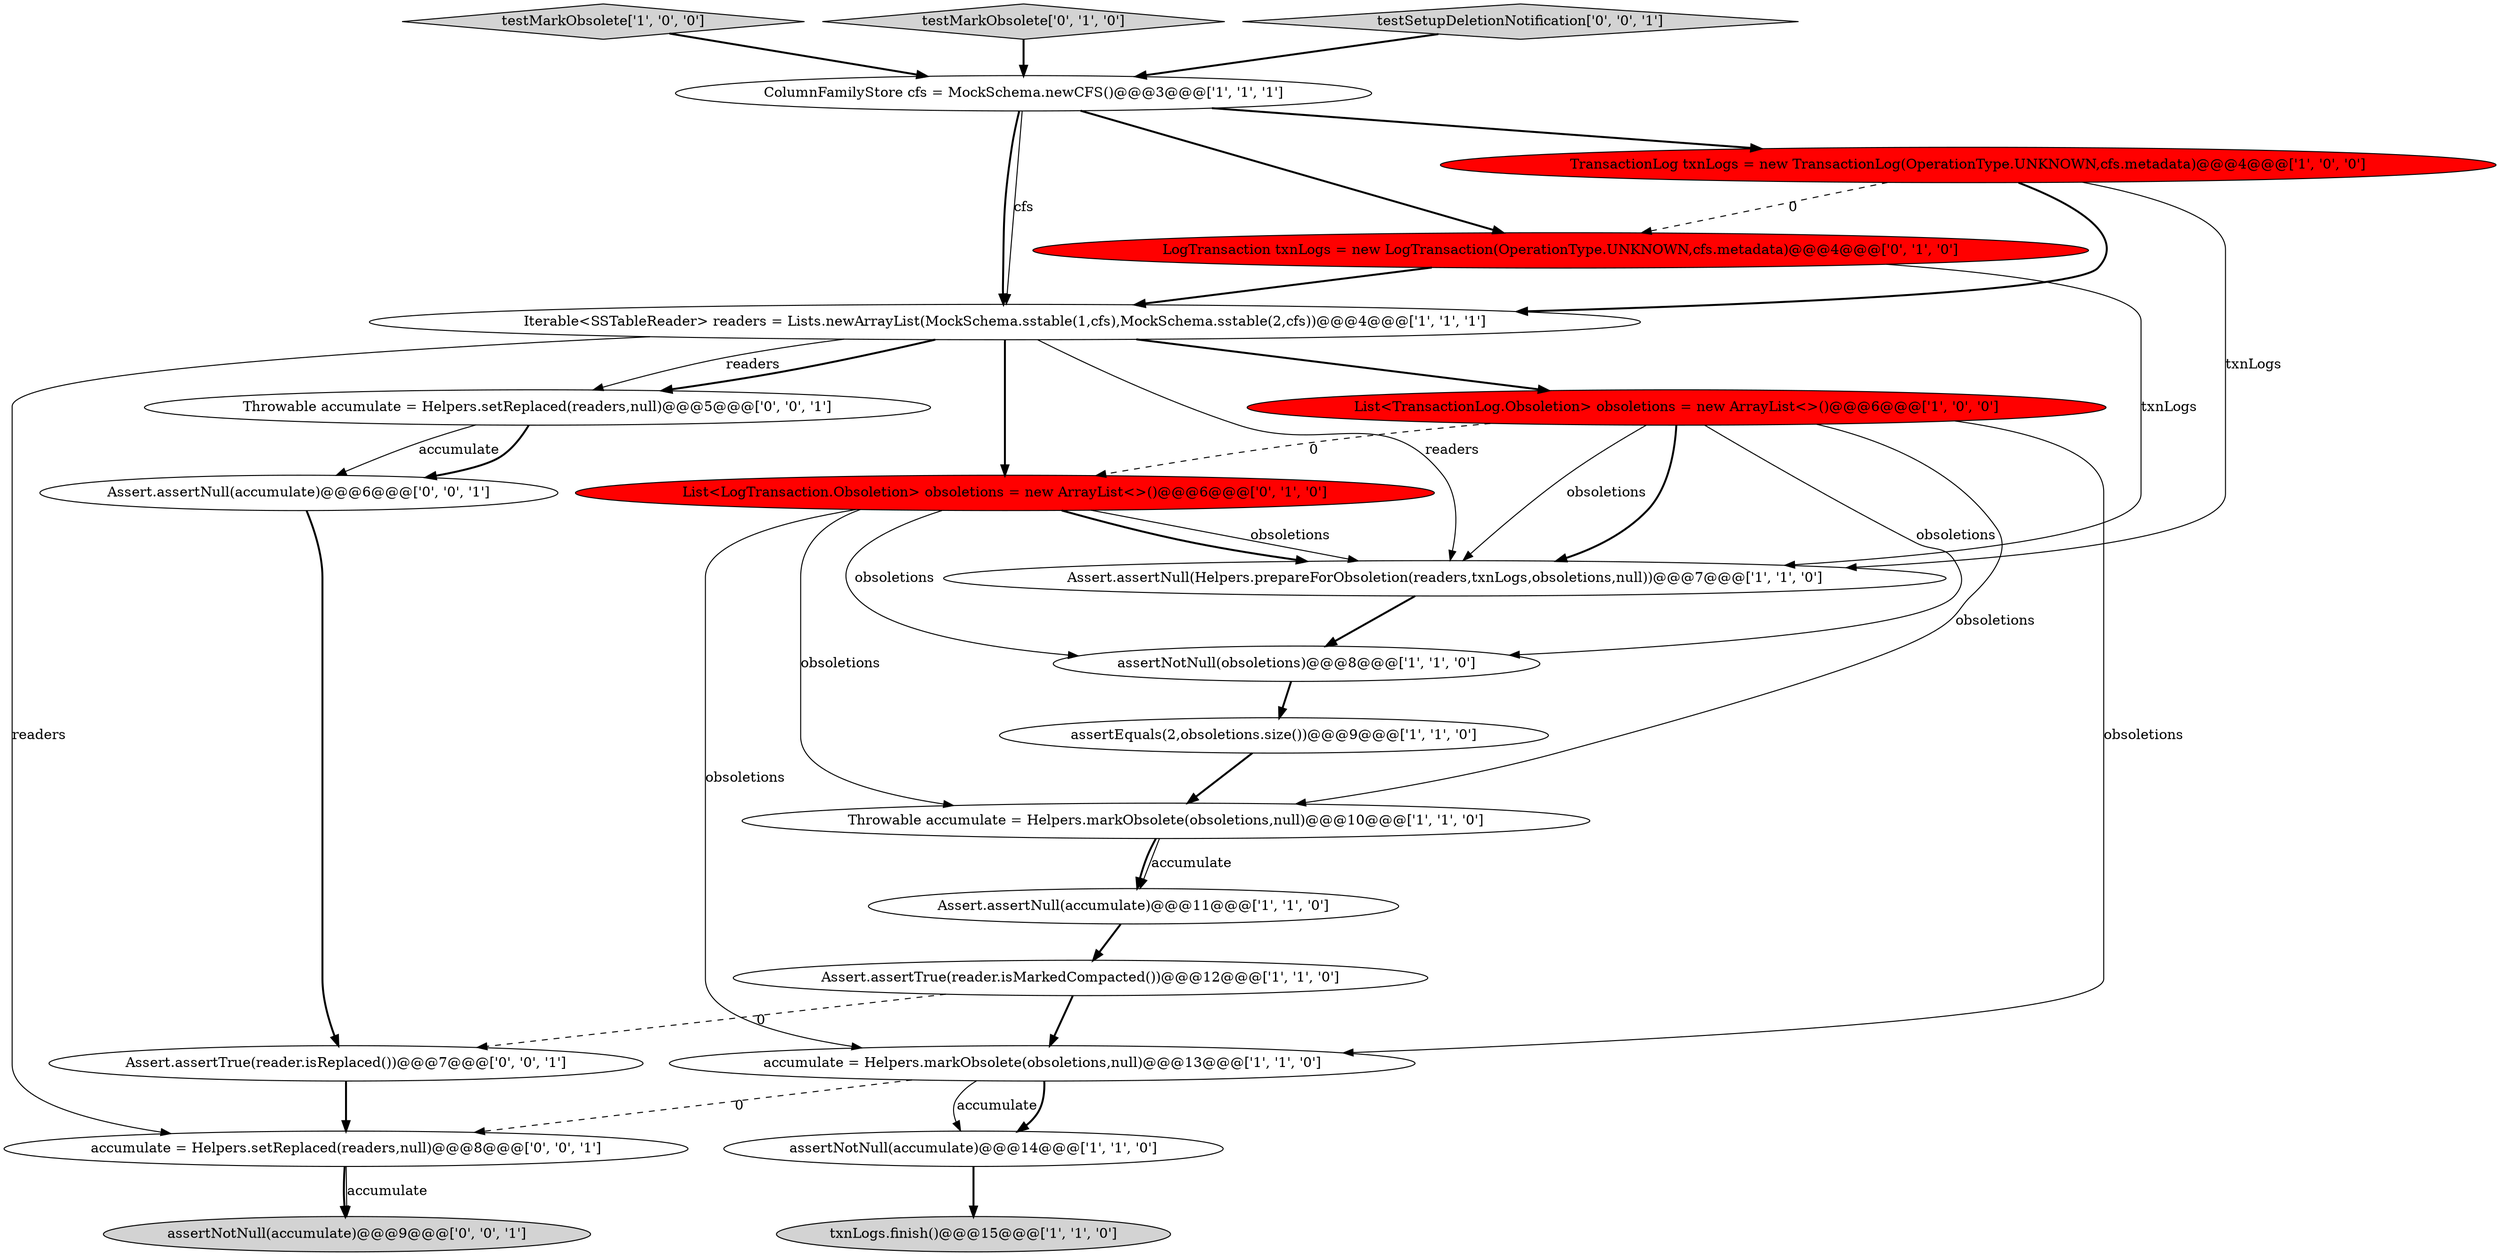 digraph {
22 [style = filled, label = "Assert.assertNull(accumulate)@@@6@@@['0', '0', '1']", fillcolor = white, shape = ellipse image = "AAA0AAABBB3BBB"];
20 [style = filled, label = "assertNotNull(accumulate)@@@9@@@['0', '0', '1']", fillcolor = lightgray, shape = ellipse image = "AAA0AAABBB3BBB"];
6 [style = filled, label = "assertNotNull(accumulate)@@@14@@@['1', '1', '0']", fillcolor = white, shape = ellipse image = "AAA0AAABBB1BBB"];
10 [style = filled, label = "Assert.assertNull(accumulate)@@@11@@@['1', '1', '0']", fillcolor = white, shape = ellipse image = "AAA0AAABBB1BBB"];
3 [style = filled, label = "assertNotNull(obsoletions)@@@8@@@['1', '1', '0']", fillcolor = white, shape = ellipse image = "AAA0AAABBB1BBB"];
15 [style = filled, label = "LogTransaction txnLogs = new LogTransaction(OperationType.UNKNOWN,cfs.metadata)@@@4@@@['0', '1', '0']", fillcolor = red, shape = ellipse image = "AAA1AAABBB2BBB"];
5 [style = filled, label = "Assert.assertNull(Helpers.prepareForObsoletion(readers,txnLogs,obsoletions,null))@@@7@@@['1', '1', '0']", fillcolor = white, shape = ellipse image = "AAA0AAABBB1BBB"];
4 [style = filled, label = "Iterable<SSTableReader> readers = Lists.newArrayList(MockSchema.sstable(1,cfs),MockSchema.sstable(2,cfs))@@@4@@@['1', '1', '1']", fillcolor = white, shape = ellipse image = "AAA0AAABBB1BBB"];
19 [style = filled, label = "accumulate = Helpers.setReplaced(readers,null)@@@8@@@['0', '0', '1']", fillcolor = white, shape = ellipse image = "AAA0AAABBB3BBB"];
14 [style = filled, label = "List<LogTransaction.Obsoletion> obsoletions = new ArrayList<>()@@@6@@@['0', '1', '0']", fillcolor = red, shape = ellipse image = "AAA1AAABBB2BBB"];
13 [style = filled, label = "ColumnFamilyStore cfs = MockSchema.newCFS()@@@3@@@['1', '1', '1']", fillcolor = white, shape = ellipse image = "AAA0AAABBB1BBB"];
0 [style = filled, label = "Throwable accumulate = Helpers.markObsolete(obsoletions,null)@@@10@@@['1', '1', '0']", fillcolor = white, shape = ellipse image = "AAA0AAABBB1BBB"];
12 [style = filled, label = "txnLogs.finish()@@@15@@@['1', '1', '0']", fillcolor = lightgray, shape = ellipse image = "AAA0AAABBB1BBB"];
17 [style = filled, label = "Assert.assertTrue(reader.isReplaced())@@@7@@@['0', '0', '1']", fillcolor = white, shape = ellipse image = "AAA0AAABBB3BBB"];
7 [style = filled, label = "testMarkObsolete['1', '0', '0']", fillcolor = lightgray, shape = diamond image = "AAA0AAABBB1BBB"];
9 [style = filled, label = "TransactionLog txnLogs = new TransactionLog(OperationType.UNKNOWN,cfs.metadata)@@@4@@@['1', '0', '0']", fillcolor = red, shape = ellipse image = "AAA1AAABBB1BBB"];
1 [style = filled, label = "accumulate = Helpers.markObsolete(obsoletions,null)@@@13@@@['1', '1', '0']", fillcolor = white, shape = ellipse image = "AAA0AAABBB1BBB"];
11 [style = filled, label = "assertEquals(2,obsoletions.size())@@@9@@@['1', '1', '0']", fillcolor = white, shape = ellipse image = "AAA0AAABBB1BBB"];
8 [style = filled, label = "Assert.assertTrue(reader.isMarkedCompacted())@@@12@@@['1', '1', '0']", fillcolor = white, shape = ellipse image = "AAA0AAABBB1BBB"];
16 [style = filled, label = "testMarkObsolete['0', '1', '0']", fillcolor = lightgray, shape = diamond image = "AAA0AAABBB2BBB"];
21 [style = filled, label = "Throwable accumulate = Helpers.setReplaced(readers,null)@@@5@@@['0', '0', '1']", fillcolor = white, shape = ellipse image = "AAA0AAABBB3BBB"];
18 [style = filled, label = "testSetupDeletionNotification['0', '0', '1']", fillcolor = lightgray, shape = diamond image = "AAA0AAABBB3BBB"];
2 [style = filled, label = "List<TransactionLog.Obsoletion> obsoletions = new ArrayList<>()@@@6@@@['1', '0', '0']", fillcolor = red, shape = ellipse image = "AAA1AAABBB1BBB"];
7->13 [style = bold, label=""];
5->3 [style = bold, label=""];
4->14 [style = bold, label=""];
16->13 [style = bold, label=""];
4->5 [style = solid, label="readers"];
19->20 [style = bold, label=""];
9->4 [style = bold, label=""];
1->6 [style = solid, label="accumulate"];
4->21 [style = solid, label="readers"];
21->22 [style = solid, label="accumulate"];
1->19 [style = dashed, label="0"];
3->11 [style = bold, label=""];
4->21 [style = bold, label=""];
14->1 [style = solid, label="obsoletions"];
9->5 [style = solid, label="txnLogs"];
0->10 [style = solid, label="accumulate"];
4->19 [style = solid, label="readers"];
4->2 [style = bold, label=""];
2->3 [style = solid, label="obsoletions"];
15->5 [style = solid, label="txnLogs"];
17->19 [style = bold, label=""];
2->5 [style = solid, label="obsoletions"];
2->0 [style = solid, label="obsoletions"];
8->1 [style = bold, label=""];
14->5 [style = solid, label="obsoletions"];
0->10 [style = bold, label=""];
11->0 [style = bold, label=""];
1->6 [style = bold, label=""];
2->14 [style = dashed, label="0"];
10->8 [style = bold, label=""];
14->3 [style = solid, label="obsoletions"];
9->15 [style = dashed, label="0"];
21->22 [style = bold, label=""];
15->4 [style = bold, label=""];
18->13 [style = bold, label=""];
13->4 [style = solid, label="cfs"];
22->17 [style = bold, label=""];
8->17 [style = dashed, label="0"];
14->0 [style = solid, label="obsoletions"];
13->9 [style = bold, label=""];
13->15 [style = bold, label=""];
19->20 [style = solid, label="accumulate"];
2->1 [style = solid, label="obsoletions"];
2->5 [style = bold, label=""];
14->5 [style = bold, label=""];
13->4 [style = bold, label=""];
6->12 [style = bold, label=""];
}
